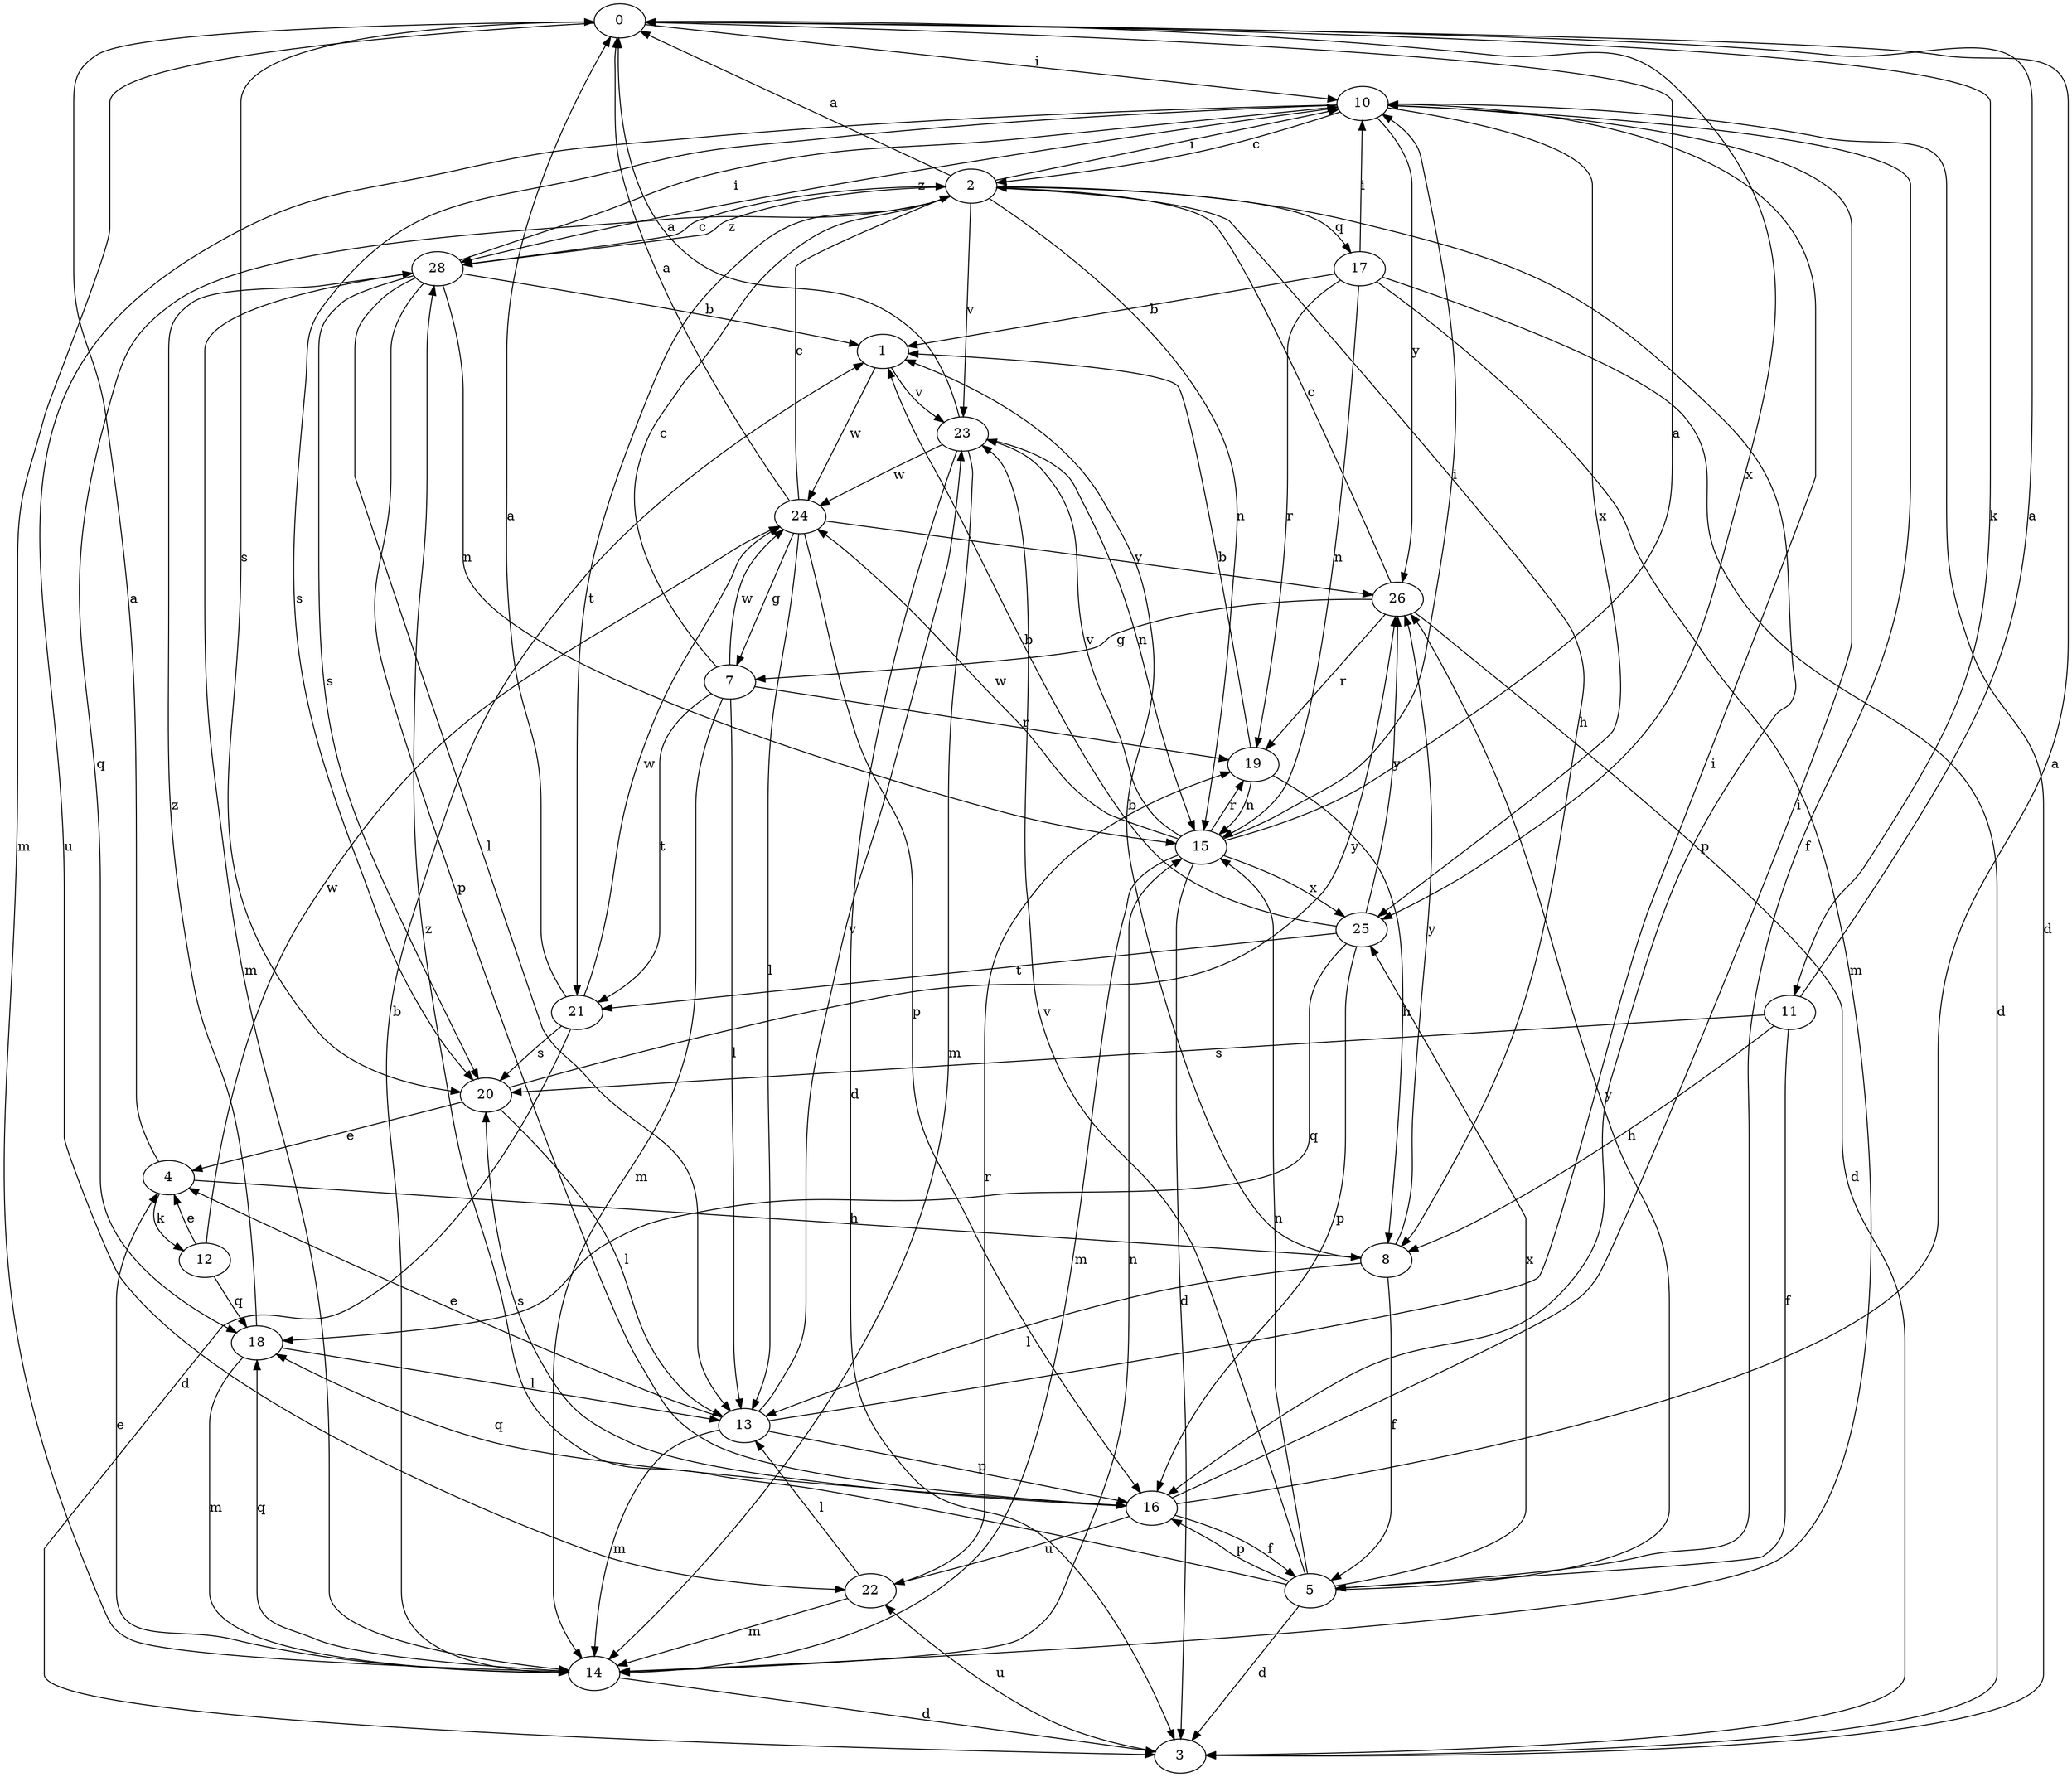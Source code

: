 strict digraph  {
0;
1;
2;
3;
4;
5;
7;
8;
10;
11;
12;
13;
14;
15;
16;
17;
18;
19;
20;
21;
22;
23;
24;
25;
26;
28;
0 -> 10  [label=i];
0 -> 11  [label=k];
0 -> 14  [label=m];
0 -> 20  [label=s];
0 -> 25  [label=x];
1 -> 23  [label=v];
1 -> 24  [label=w];
2 -> 0  [label=a];
2 -> 8  [label=h];
2 -> 10  [label=i];
2 -> 15  [label=n];
2 -> 16  [label=p];
2 -> 17  [label=q];
2 -> 18  [label=q];
2 -> 21  [label=t];
2 -> 23  [label=v];
2 -> 28  [label=z];
3 -> 22  [label=u];
4 -> 0  [label=a];
4 -> 8  [label=h];
4 -> 12  [label=k];
5 -> 3  [label=d];
5 -> 15  [label=n];
5 -> 16  [label=p];
5 -> 23  [label=v];
5 -> 25  [label=x];
5 -> 26  [label=y];
5 -> 28  [label=z];
7 -> 2  [label=c];
7 -> 13  [label=l];
7 -> 14  [label=m];
7 -> 19  [label=r];
7 -> 21  [label=t];
7 -> 24  [label=w];
8 -> 1  [label=b];
8 -> 5  [label=f];
8 -> 13  [label=l];
8 -> 26  [label=y];
10 -> 2  [label=c];
10 -> 3  [label=d];
10 -> 5  [label=f];
10 -> 20  [label=s];
10 -> 22  [label=u];
10 -> 25  [label=x];
10 -> 26  [label=y];
10 -> 28  [label=z];
11 -> 0  [label=a];
11 -> 5  [label=f];
11 -> 8  [label=h];
11 -> 20  [label=s];
12 -> 4  [label=e];
12 -> 18  [label=q];
12 -> 24  [label=w];
13 -> 4  [label=e];
13 -> 10  [label=i];
13 -> 14  [label=m];
13 -> 16  [label=p];
13 -> 23  [label=v];
14 -> 1  [label=b];
14 -> 3  [label=d];
14 -> 4  [label=e];
14 -> 15  [label=n];
14 -> 18  [label=q];
15 -> 0  [label=a];
15 -> 3  [label=d];
15 -> 10  [label=i];
15 -> 14  [label=m];
15 -> 19  [label=r];
15 -> 23  [label=v];
15 -> 24  [label=w];
15 -> 25  [label=x];
16 -> 0  [label=a];
16 -> 5  [label=f];
16 -> 10  [label=i];
16 -> 18  [label=q];
16 -> 20  [label=s];
16 -> 22  [label=u];
17 -> 1  [label=b];
17 -> 3  [label=d];
17 -> 10  [label=i];
17 -> 14  [label=m];
17 -> 15  [label=n];
17 -> 19  [label=r];
18 -> 13  [label=l];
18 -> 14  [label=m];
18 -> 28  [label=z];
19 -> 1  [label=b];
19 -> 8  [label=h];
19 -> 15  [label=n];
20 -> 4  [label=e];
20 -> 13  [label=l];
20 -> 26  [label=y];
21 -> 0  [label=a];
21 -> 3  [label=d];
21 -> 20  [label=s];
21 -> 24  [label=w];
22 -> 13  [label=l];
22 -> 14  [label=m];
22 -> 19  [label=r];
23 -> 0  [label=a];
23 -> 3  [label=d];
23 -> 14  [label=m];
23 -> 15  [label=n];
23 -> 24  [label=w];
24 -> 0  [label=a];
24 -> 2  [label=c];
24 -> 7  [label=g];
24 -> 13  [label=l];
24 -> 16  [label=p];
24 -> 26  [label=y];
25 -> 1  [label=b];
25 -> 16  [label=p];
25 -> 18  [label=q];
25 -> 21  [label=t];
25 -> 26  [label=y];
26 -> 2  [label=c];
26 -> 3  [label=d];
26 -> 7  [label=g];
26 -> 19  [label=r];
28 -> 1  [label=b];
28 -> 2  [label=c];
28 -> 10  [label=i];
28 -> 13  [label=l];
28 -> 14  [label=m];
28 -> 15  [label=n];
28 -> 16  [label=p];
28 -> 20  [label=s];
}
